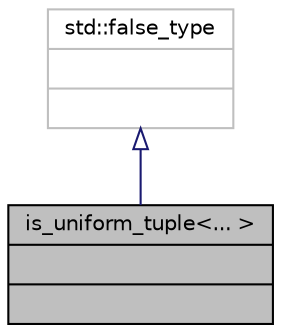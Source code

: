 digraph "is_uniform_tuple&lt;... &gt;"
{
 // INTERACTIVE_SVG=YES
 // LATEX_PDF_SIZE
  edge [fontname="Helvetica",fontsize="10",labelfontname="Helvetica",labelfontsize="10"];
  node [fontname="Helvetica",fontsize="10",shape=record];
  Node1 [label="{is_uniform_tuple\<... \>\n||}",height=0.2,width=0.4,color="black", fillcolor="grey75", style="filled", fontcolor="black",tooltip="helper structure for type checking as a uniform tuple (common variant) this structure has bool member..."];
  Node2 -> Node1 [dir="back",color="midnightblue",fontsize="10",style="solid",arrowtail="onormal",fontname="Helvetica"];
  Node2 [label="{std::false_type\n||}",height=0.2,width=0.4,color="grey75", fillcolor="white", style="filled",tooltip=" "];
}
